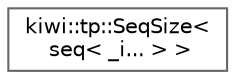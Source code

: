 digraph "Graphical Class Hierarchy"
{
 // LATEX_PDF_SIZE
  bgcolor="transparent";
  edge [fontname=Helvetica,fontsize=10,labelfontname=Helvetica,labelfontsize=10];
  node [fontname=Helvetica,fontsize=10,shape=box,height=0.2,width=0.4];
  rankdir="LR";
  Node0 [id="Node000000",label="kiwi::tp::SeqSize\<\l seq\< _i... \> \>",height=0.2,width=0.4,color="grey40", fillcolor="white", style="filled",URL="$structkiwi_1_1tp_1_1SeqSize_3_01seq_3_01__i_8_8_8_01_4_01_4.html",tooltip=" "];
}
